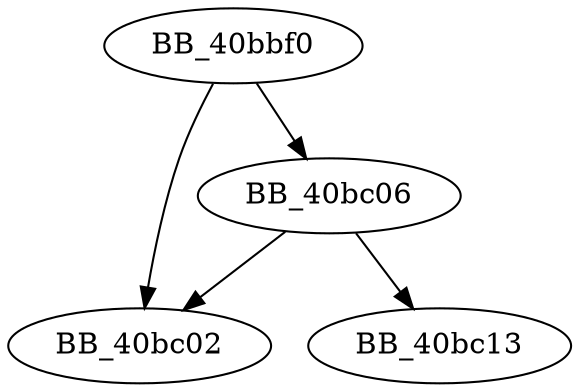 DiGraph __ValidateImageBase{
BB_40bbf0->BB_40bc02
BB_40bbf0->BB_40bc06
BB_40bc06->BB_40bc02
BB_40bc06->BB_40bc13
}
